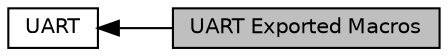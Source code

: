 digraph "UART Exported Macros"
{
  edge [fontname="Helvetica",fontsize="10",labelfontname="Helvetica",labelfontsize="10"];
  node [fontname="Helvetica",fontsize="10",shape=box];
  rankdir=LR;
  Node1 [label="UART Exported Macros",height=0.2,width=0.4,color="black", fillcolor="grey75", style="filled", fontcolor="black",tooltip=" "];
  Node2 [label="UART",height=0.2,width=0.4,color="black", fillcolor="white", style="filled",URL="$group__UART.html",tooltip="HAL UART module driver."];
  Node2->Node1 [shape=plaintext, dir="back", style="solid"];
}
